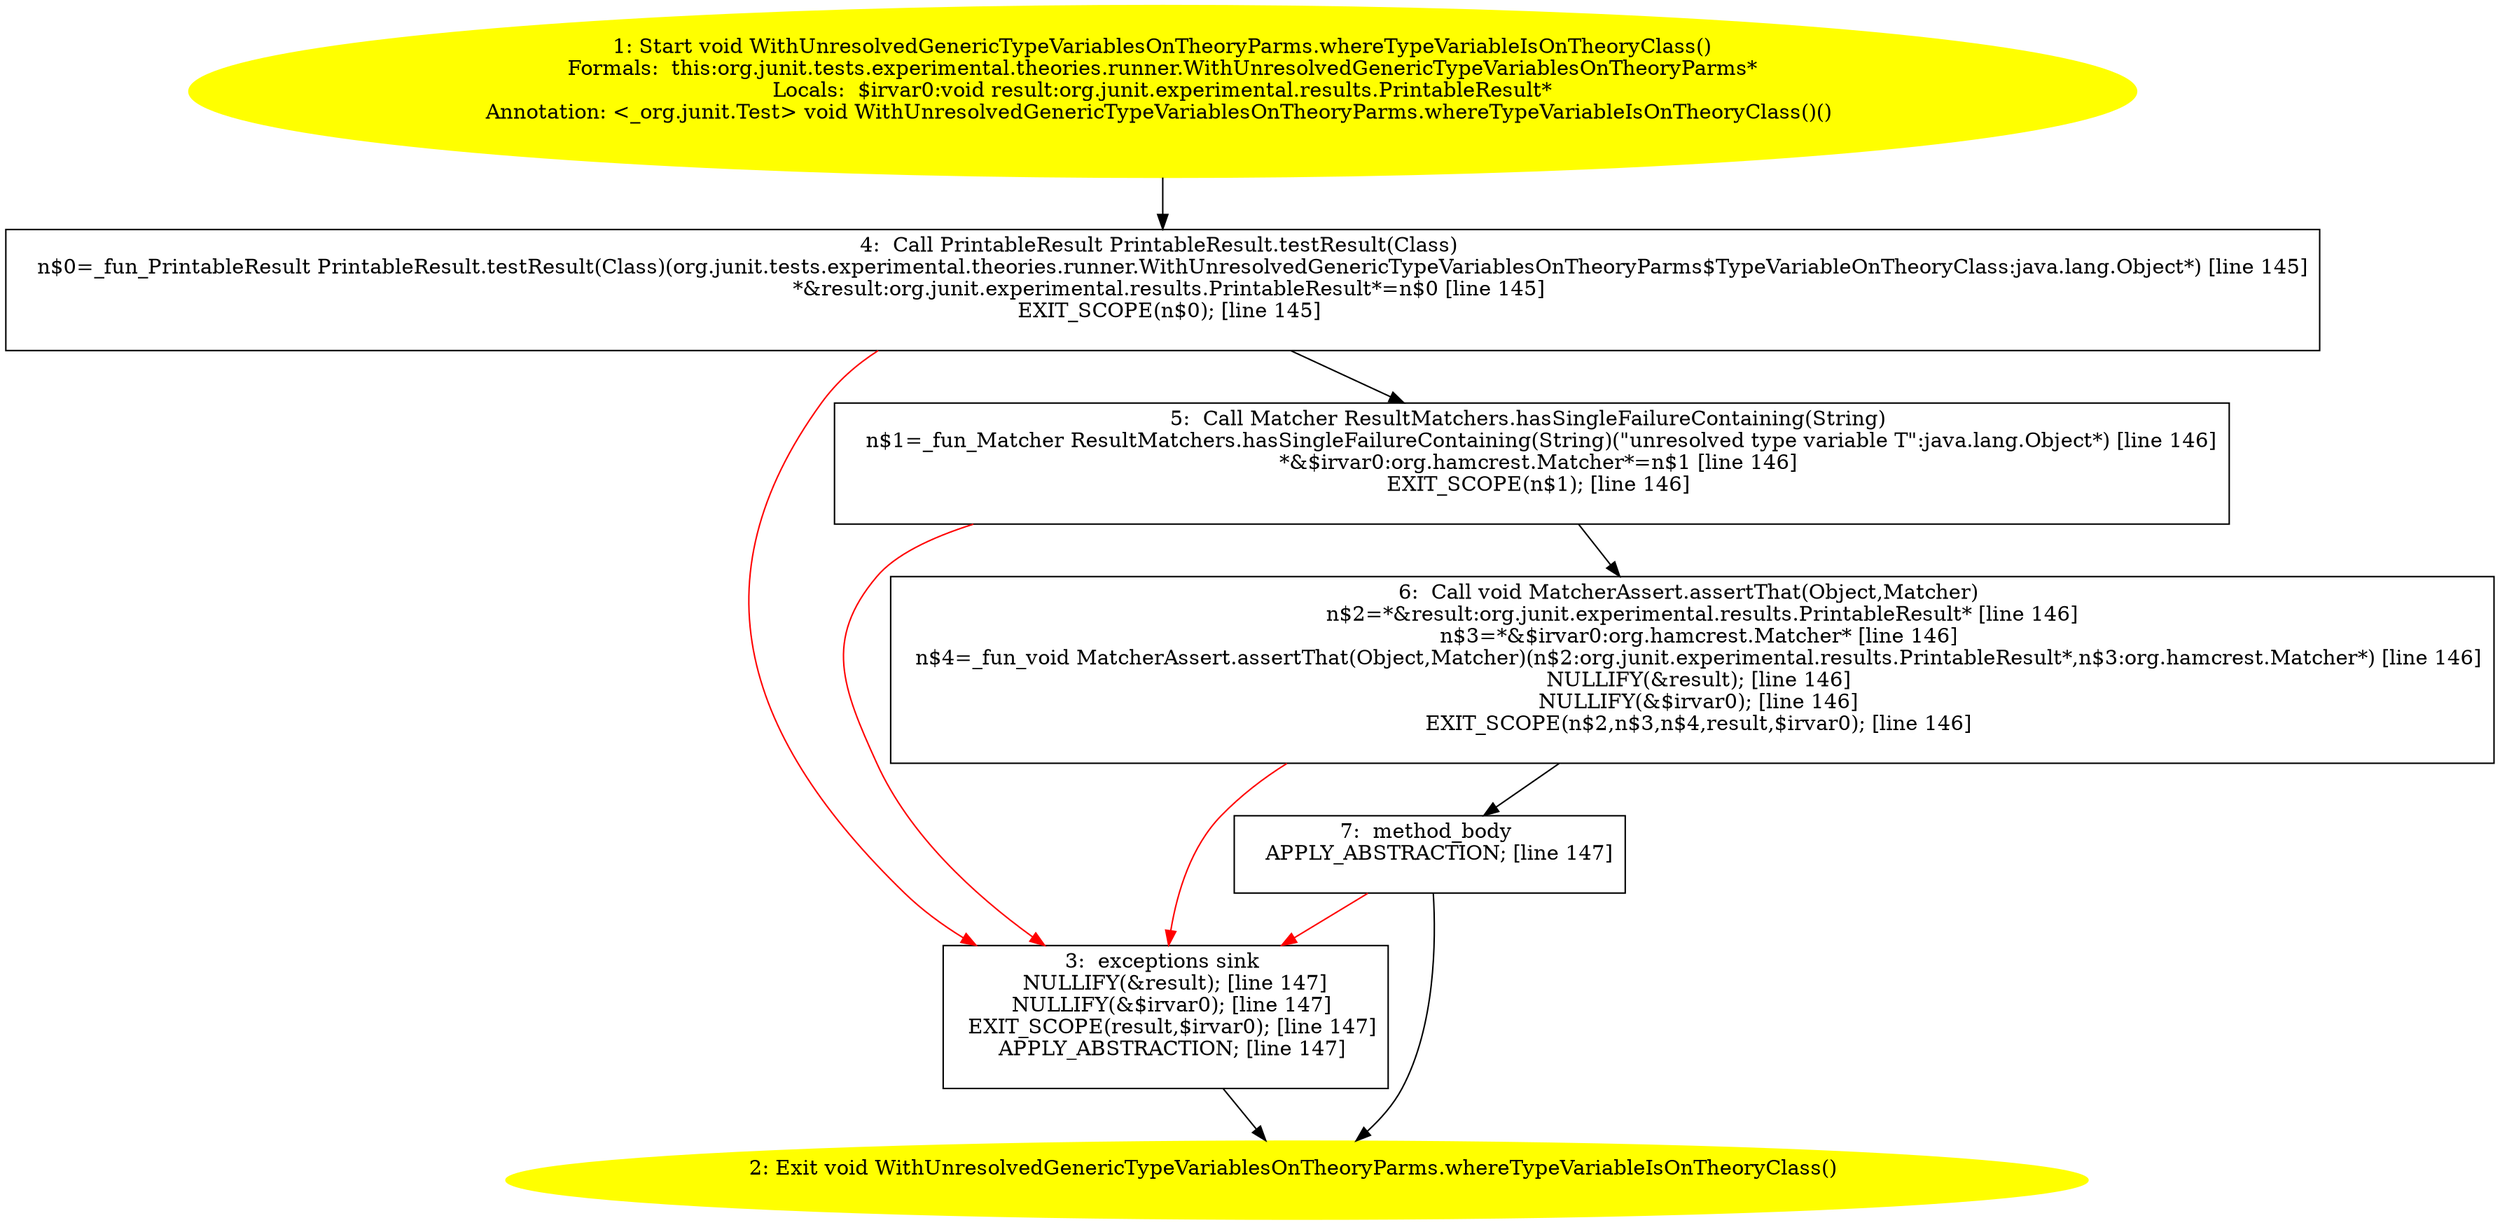 /* @generated */
digraph cfg {
"org.junit.tests.experimental.theories.runner.WithUnresolvedGenericTypeVariablesOnTheoryParms.whereTy.f5ddcecd07a0e0e86bcf8bd7148f217e_1" [label="1: Start void WithUnresolvedGenericTypeVariablesOnTheoryParms.whereTypeVariableIsOnTheoryClass()\nFormals:  this:org.junit.tests.experimental.theories.runner.WithUnresolvedGenericTypeVariablesOnTheoryParms*\nLocals:  $irvar0:void result:org.junit.experimental.results.PrintableResult*\nAnnotation: <_org.junit.Test> void WithUnresolvedGenericTypeVariablesOnTheoryParms.whereTypeVariableIsOnTheoryClass()() \n  " color=yellow style=filled]
	

	 "org.junit.tests.experimental.theories.runner.WithUnresolvedGenericTypeVariablesOnTheoryParms.whereTy.f5ddcecd07a0e0e86bcf8bd7148f217e_1" -> "org.junit.tests.experimental.theories.runner.WithUnresolvedGenericTypeVariablesOnTheoryParms.whereTy.f5ddcecd07a0e0e86bcf8bd7148f217e_4" ;
"org.junit.tests.experimental.theories.runner.WithUnresolvedGenericTypeVariablesOnTheoryParms.whereTy.f5ddcecd07a0e0e86bcf8bd7148f217e_2" [label="2: Exit void WithUnresolvedGenericTypeVariablesOnTheoryParms.whereTypeVariableIsOnTheoryClass() \n  " color=yellow style=filled]
	

"org.junit.tests.experimental.theories.runner.WithUnresolvedGenericTypeVariablesOnTheoryParms.whereTy.f5ddcecd07a0e0e86bcf8bd7148f217e_3" [label="3:  exceptions sink \n   NULLIFY(&result); [line 147]\n  NULLIFY(&$irvar0); [line 147]\n  EXIT_SCOPE(result,$irvar0); [line 147]\n  APPLY_ABSTRACTION; [line 147]\n " shape="box"]
	

	 "org.junit.tests.experimental.theories.runner.WithUnresolvedGenericTypeVariablesOnTheoryParms.whereTy.f5ddcecd07a0e0e86bcf8bd7148f217e_3" -> "org.junit.tests.experimental.theories.runner.WithUnresolvedGenericTypeVariablesOnTheoryParms.whereTy.f5ddcecd07a0e0e86bcf8bd7148f217e_2" ;
"org.junit.tests.experimental.theories.runner.WithUnresolvedGenericTypeVariablesOnTheoryParms.whereTy.f5ddcecd07a0e0e86bcf8bd7148f217e_4" [label="4:  Call PrintableResult PrintableResult.testResult(Class) \n   n$0=_fun_PrintableResult PrintableResult.testResult(Class)(org.junit.tests.experimental.theories.runner.WithUnresolvedGenericTypeVariablesOnTheoryParms$TypeVariableOnTheoryClass:java.lang.Object*) [line 145]\n  *&result:org.junit.experimental.results.PrintableResult*=n$0 [line 145]\n  EXIT_SCOPE(n$0); [line 145]\n " shape="box"]
	

	 "org.junit.tests.experimental.theories.runner.WithUnresolvedGenericTypeVariablesOnTheoryParms.whereTy.f5ddcecd07a0e0e86bcf8bd7148f217e_4" -> "org.junit.tests.experimental.theories.runner.WithUnresolvedGenericTypeVariablesOnTheoryParms.whereTy.f5ddcecd07a0e0e86bcf8bd7148f217e_5" ;
	 "org.junit.tests.experimental.theories.runner.WithUnresolvedGenericTypeVariablesOnTheoryParms.whereTy.f5ddcecd07a0e0e86bcf8bd7148f217e_4" -> "org.junit.tests.experimental.theories.runner.WithUnresolvedGenericTypeVariablesOnTheoryParms.whereTy.f5ddcecd07a0e0e86bcf8bd7148f217e_3" [color="red" ];
"org.junit.tests.experimental.theories.runner.WithUnresolvedGenericTypeVariablesOnTheoryParms.whereTy.f5ddcecd07a0e0e86bcf8bd7148f217e_5" [label="5:  Call Matcher ResultMatchers.hasSingleFailureContaining(String) \n   n$1=_fun_Matcher ResultMatchers.hasSingleFailureContaining(String)(\"unresolved type variable T\":java.lang.Object*) [line 146]\n  *&$irvar0:org.hamcrest.Matcher*=n$1 [line 146]\n  EXIT_SCOPE(n$1); [line 146]\n " shape="box"]
	

	 "org.junit.tests.experimental.theories.runner.WithUnresolvedGenericTypeVariablesOnTheoryParms.whereTy.f5ddcecd07a0e0e86bcf8bd7148f217e_5" -> "org.junit.tests.experimental.theories.runner.WithUnresolvedGenericTypeVariablesOnTheoryParms.whereTy.f5ddcecd07a0e0e86bcf8bd7148f217e_6" ;
	 "org.junit.tests.experimental.theories.runner.WithUnresolvedGenericTypeVariablesOnTheoryParms.whereTy.f5ddcecd07a0e0e86bcf8bd7148f217e_5" -> "org.junit.tests.experimental.theories.runner.WithUnresolvedGenericTypeVariablesOnTheoryParms.whereTy.f5ddcecd07a0e0e86bcf8bd7148f217e_3" [color="red" ];
"org.junit.tests.experimental.theories.runner.WithUnresolvedGenericTypeVariablesOnTheoryParms.whereTy.f5ddcecd07a0e0e86bcf8bd7148f217e_6" [label="6:  Call void MatcherAssert.assertThat(Object,Matcher) \n   n$2=*&result:org.junit.experimental.results.PrintableResult* [line 146]\n  n$3=*&$irvar0:org.hamcrest.Matcher* [line 146]\n  n$4=_fun_void MatcherAssert.assertThat(Object,Matcher)(n$2:org.junit.experimental.results.PrintableResult*,n$3:org.hamcrest.Matcher*) [line 146]\n  NULLIFY(&result); [line 146]\n  NULLIFY(&$irvar0); [line 146]\n  EXIT_SCOPE(n$2,n$3,n$4,result,$irvar0); [line 146]\n " shape="box"]
	

	 "org.junit.tests.experimental.theories.runner.WithUnresolvedGenericTypeVariablesOnTheoryParms.whereTy.f5ddcecd07a0e0e86bcf8bd7148f217e_6" -> "org.junit.tests.experimental.theories.runner.WithUnresolvedGenericTypeVariablesOnTheoryParms.whereTy.f5ddcecd07a0e0e86bcf8bd7148f217e_7" ;
	 "org.junit.tests.experimental.theories.runner.WithUnresolvedGenericTypeVariablesOnTheoryParms.whereTy.f5ddcecd07a0e0e86bcf8bd7148f217e_6" -> "org.junit.tests.experimental.theories.runner.WithUnresolvedGenericTypeVariablesOnTheoryParms.whereTy.f5ddcecd07a0e0e86bcf8bd7148f217e_3" [color="red" ];
"org.junit.tests.experimental.theories.runner.WithUnresolvedGenericTypeVariablesOnTheoryParms.whereTy.f5ddcecd07a0e0e86bcf8bd7148f217e_7" [label="7:  method_body \n   APPLY_ABSTRACTION; [line 147]\n " shape="box"]
	

	 "org.junit.tests.experimental.theories.runner.WithUnresolvedGenericTypeVariablesOnTheoryParms.whereTy.f5ddcecd07a0e0e86bcf8bd7148f217e_7" -> "org.junit.tests.experimental.theories.runner.WithUnresolvedGenericTypeVariablesOnTheoryParms.whereTy.f5ddcecd07a0e0e86bcf8bd7148f217e_2" ;
	 "org.junit.tests.experimental.theories.runner.WithUnresolvedGenericTypeVariablesOnTheoryParms.whereTy.f5ddcecd07a0e0e86bcf8bd7148f217e_7" -> "org.junit.tests.experimental.theories.runner.WithUnresolvedGenericTypeVariablesOnTheoryParms.whereTy.f5ddcecd07a0e0e86bcf8bd7148f217e_3" [color="red" ];
}

